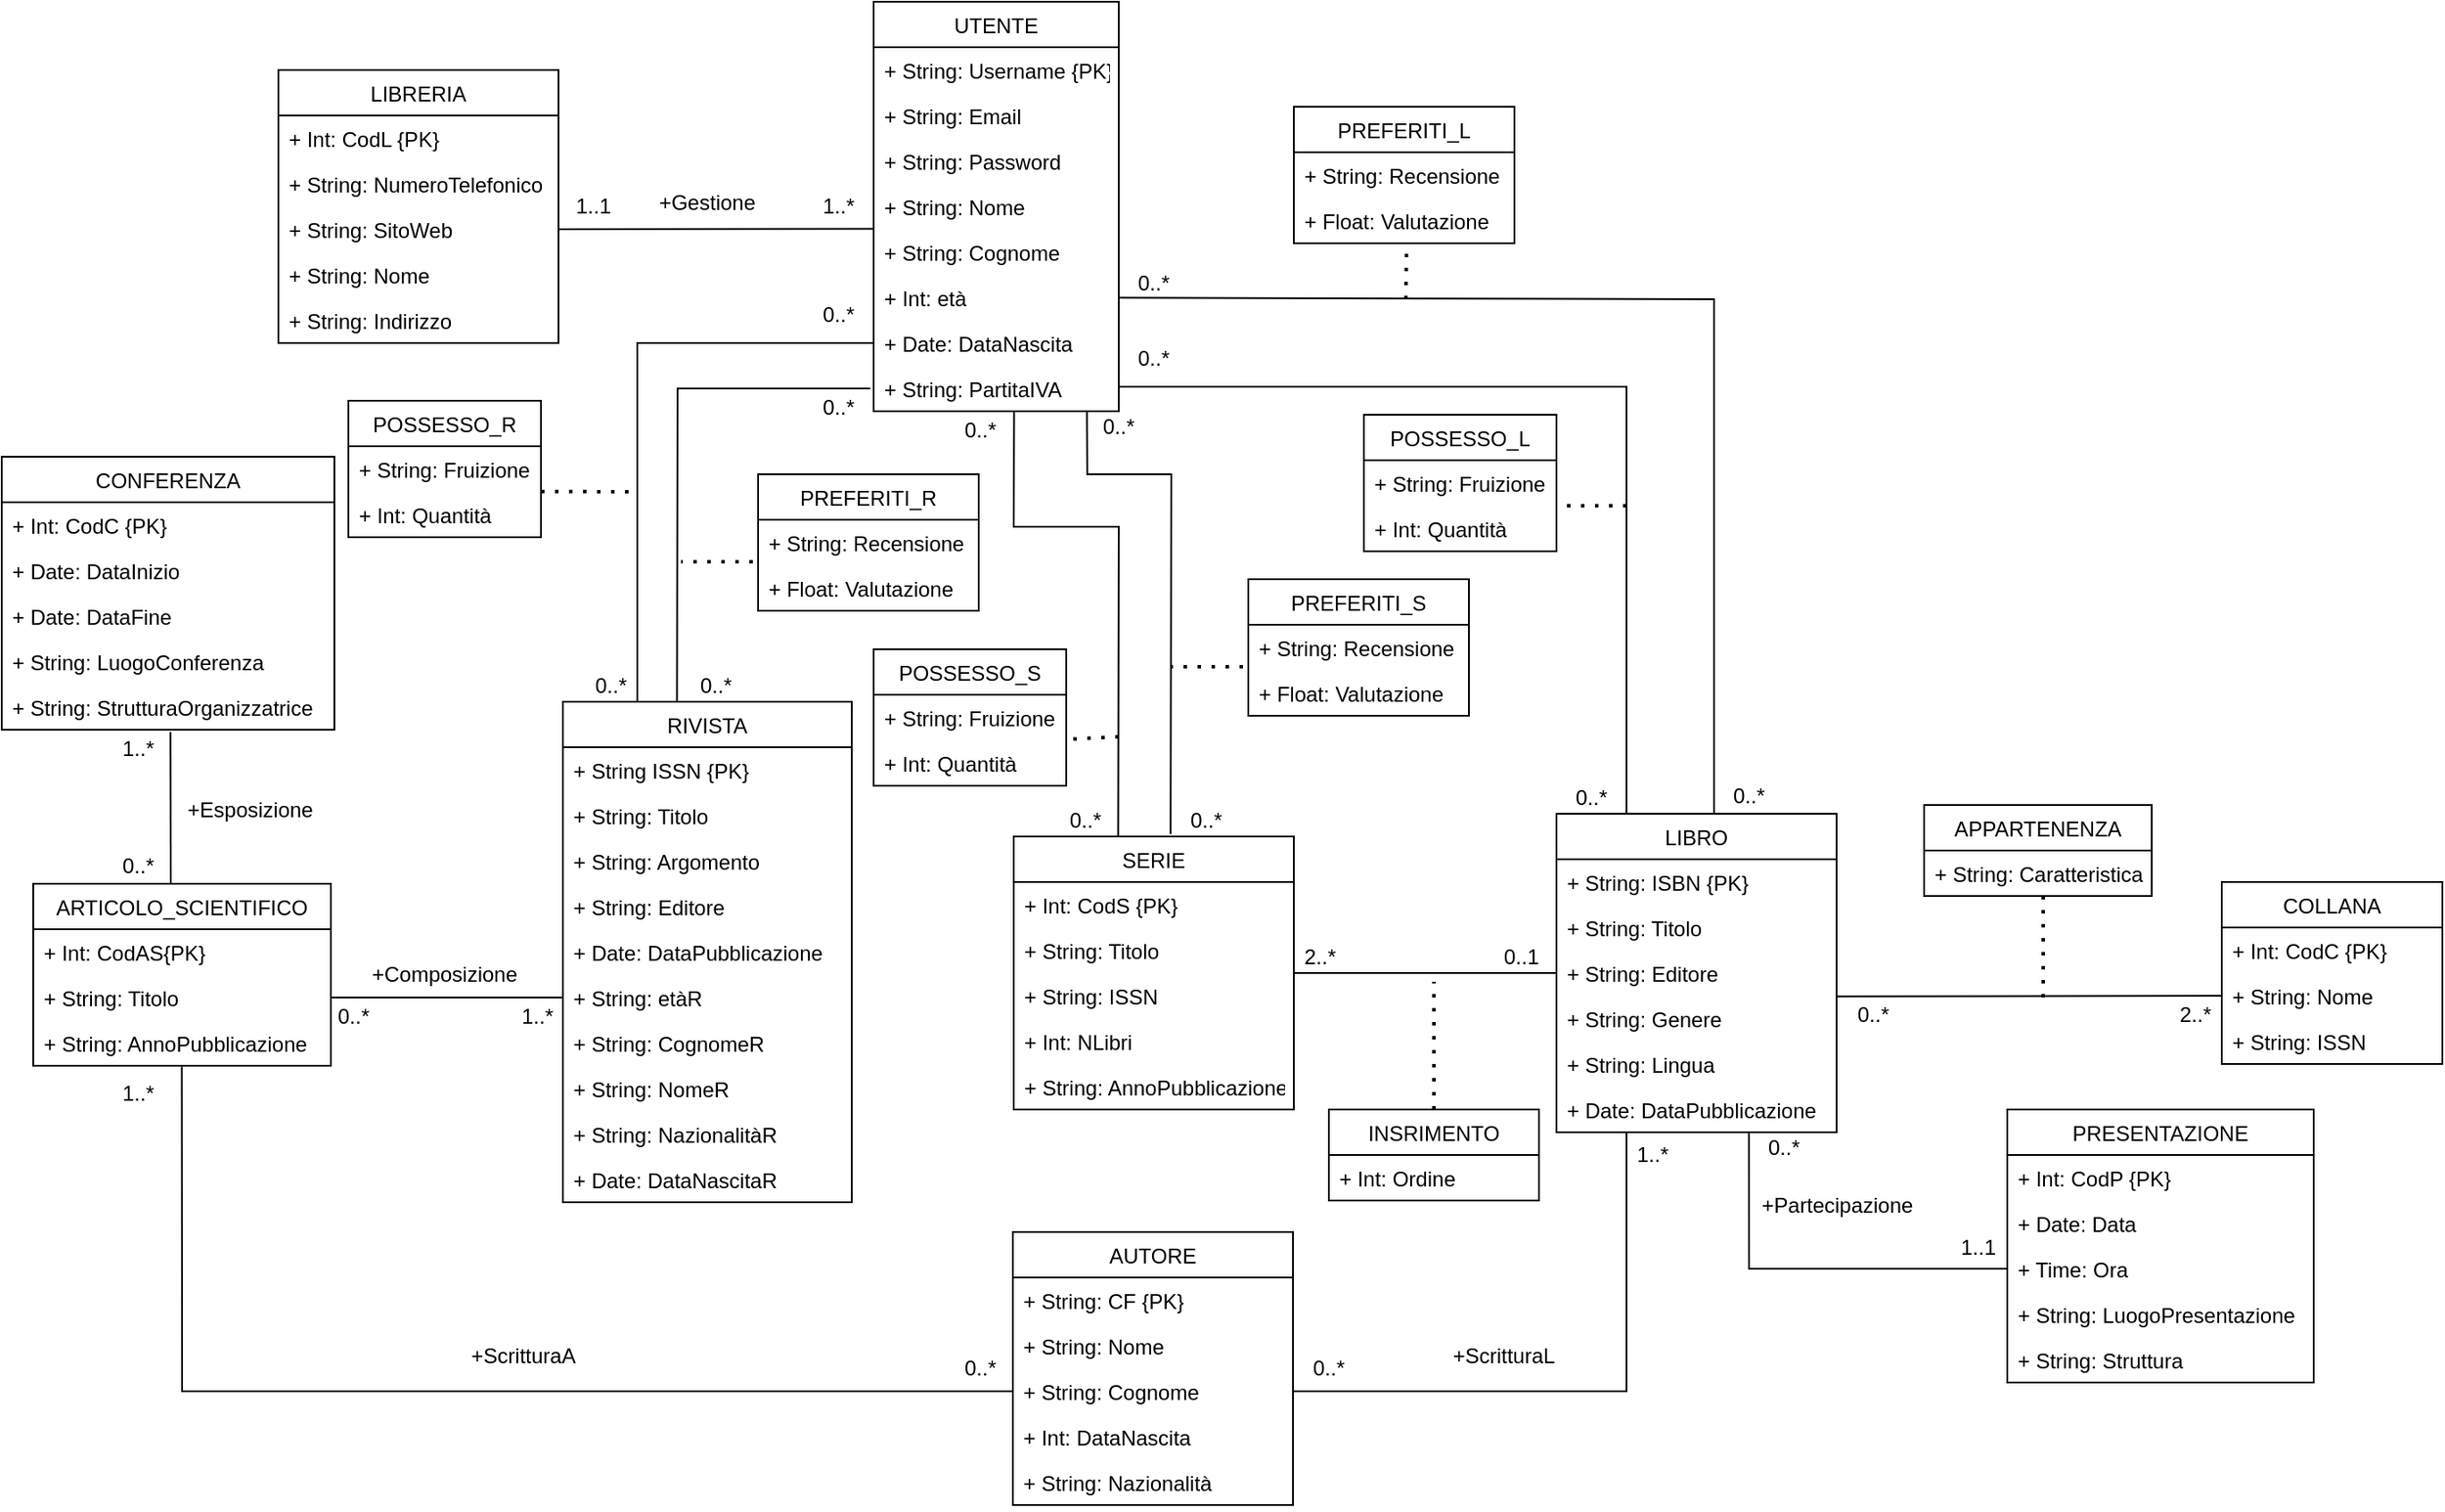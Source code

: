 <mxfile version="20.6.2" type="github">
  <diagram id="y6tZ4eNUXcTJTNe3AbjO" name="Pagina-1">
    <mxGraphModel dx="1935" dy="450" grid="1" gridSize="10" guides="1" tooltips="1" connect="1" arrows="1" fold="1" page="1" pageScale="1" pageWidth="827" pageHeight="1169" math="0" shadow="0">
      <root>
        <mxCell id="0" />
        <mxCell id="1" parent="0" />
        <mxCell id="ycXaBQS78hZ4bPolVsjQ-1" value="UTENTE" style="swimlane;fontStyle=0;childLayout=stackLayout;horizontal=1;startSize=26;fillColor=none;horizontalStack=0;resizeParent=1;resizeParentMax=0;resizeLast=0;collapsible=1;marginBottom=0;" parent="1" vertex="1">
          <mxGeometry x="370" y="30" width="140" height="234" as="geometry" />
        </mxCell>
        <mxCell id="ycXaBQS78hZ4bPolVsjQ-2" value="+ String: Username {PK}" style="text;strokeColor=none;fillColor=none;align=left;verticalAlign=top;spacingLeft=4;spacingRight=4;overflow=hidden;rotatable=0;points=[[0,0.5],[1,0.5]];portConstraint=eastwest;" parent="ycXaBQS78hZ4bPolVsjQ-1" vertex="1">
          <mxGeometry y="26" width="140" height="26" as="geometry" />
        </mxCell>
        <mxCell id="ycXaBQS78hZ4bPolVsjQ-3" value="+ String: Email" style="text;strokeColor=none;fillColor=none;align=left;verticalAlign=top;spacingLeft=4;spacingRight=4;overflow=hidden;rotatable=0;points=[[0,0.5],[1,0.5]];portConstraint=eastwest;" parent="ycXaBQS78hZ4bPolVsjQ-1" vertex="1">
          <mxGeometry y="52" width="140" height="26" as="geometry" />
        </mxCell>
        <mxCell id="ycXaBQS78hZ4bPolVsjQ-4" value="+ String: Password" style="text;strokeColor=none;fillColor=none;align=left;verticalAlign=top;spacingLeft=4;spacingRight=4;overflow=hidden;rotatable=0;points=[[0,0.5],[1,0.5]];portConstraint=eastwest;" parent="ycXaBQS78hZ4bPolVsjQ-1" vertex="1">
          <mxGeometry y="78" width="140" height="26" as="geometry" />
        </mxCell>
        <mxCell id="ycXaBQS78hZ4bPolVsjQ-5" value="+ String: Nome" style="text;strokeColor=none;fillColor=none;align=left;verticalAlign=top;spacingLeft=4;spacingRight=4;overflow=hidden;rotatable=0;points=[[0,0.5],[1,0.5]];portConstraint=eastwest;" parent="ycXaBQS78hZ4bPolVsjQ-1" vertex="1">
          <mxGeometry y="104" width="140" height="26" as="geometry" />
        </mxCell>
        <mxCell id="ycXaBQS78hZ4bPolVsjQ-7" value="+ String: Cognome" style="text;strokeColor=none;fillColor=none;align=left;verticalAlign=top;spacingLeft=4;spacingRight=4;overflow=hidden;rotatable=0;points=[[0,0.5],[1,0.5]];portConstraint=eastwest;" parent="ycXaBQS78hZ4bPolVsjQ-1" vertex="1">
          <mxGeometry y="130" width="140" height="26" as="geometry" />
        </mxCell>
        <mxCell id="ycXaBQS78hZ4bPolVsjQ-6" value="+ Int: età" style="text;strokeColor=none;fillColor=none;align=left;verticalAlign=top;spacingLeft=4;spacingRight=4;overflow=hidden;rotatable=0;points=[[0,0.5],[1,0.5]];portConstraint=eastwest;" parent="ycXaBQS78hZ4bPolVsjQ-1" vertex="1">
          <mxGeometry y="156" width="140" height="26" as="geometry" />
        </mxCell>
        <mxCell id="ycXaBQS78hZ4bPolVsjQ-8" value="+ Date: DataNascita" style="text;strokeColor=none;fillColor=none;align=left;verticalAlign=top;spacingLeft=4;spacingRight=4;overflow=hidden;rotatable=0;points=[[0,0.5],[1,0.5]];portConstraint=eastwest;" parent="ycXaBQS78hZ4bPolVsjQ-1" vertex="1">
          <mxGeometry y="182" width="140" height="26" as="geometry" />
        </mxCell>
        <mxCell id="ycXaBQS78hZ4bPolVsjQ-9" value="+ String: PartitaIVA" style="text;strokeColor=none;fillColor=none;align=left;verticalAlign=top;spacingLeft=4;spacingRight=4;overflow=hidden;rotatable=0;points=[[0,0.5],[1,0.5]];portConstraint=eastwest;" parent="ycXaBQS78hZ4bPolVsjQ-1" vertex="1">
          <mxGeometry y="208" width="140" height="26" as="geometry" />
        </mxCell>
        <mxCell id="ycXaBQS78hZ4bPolVsjQ-10" value="LIBRERIA" style="swimlane;fontStyle=0;childLayout=stackLayout;horizontal=1;startSize=26;fillColor=none;horizontalStack=0;resizeParent=1;resizeParentMax=0;resizeLast=0;collapsible=1;marginBottom=0;" parent="1" vertex="1">
          <mxGeometry x="30" y="69" width="160" height="156" as="geometry" />
        </mxCell>
        <mxCell id="ycXaBQS78hZ4bPolVsjQ-11" value="+ Int: CodL {PK}" style="text;strokeColor=none;fillColor=none;align=left;verticalAlign=top;spacingLeft=4;spacingRight=4;overflow=hidden;rotatable=0;points=[[0,0.5],[1,0.5]];portConstraint=eastwest;" parent="ycXaBQS78hZ4bPolVsjQ-10" vertex="1">
          <mxGeometry y="26" width="160" height="26" as="geometry" />
        </mxCell>
        <mxCell id="ycXaBQS78hZ4bPolVsjQ-12" value="+ String: NumeroTelefonico" style="text;strokeColor=none;fillColor=none;align=left;verticalAlign=top;spacingLeft=4;spacingRight=4;overflow=hidden;rotatable=0;points=[[0,0.5],[1,0.5]];portConstraint=eastwest;" parent="ycXaBQS78hZ4bPolVsjQ-10" vertex="1">
          <mxGeometry y="52" width="160" height="26" as="geometry" />
        </mxCell>
        <mxCell id="ycXaBQS78hZ4bPolVsjQ-13" value="+ String: SitoWeb" style="text;strokeColor=none;fillColor=none;align=left;verticalAlign=top;spacingLeft=4;spacingRight=4;overflow=hidden;rotatable=0;points=[[0,0.5],[1,0.5]];portConstraint=eastwest;" parent="ycXaBQS78hZ4bPolVsjQ-10" vertex="1">
          <mxGeometry y="78" width="160" height="26" as="geometry" />
        </mxCell>
        <mxCell id="ycXaBQS78hZ4bPolVsjQ-14" value="+ String: Nome" style="text;strokeColor=none;fillColor=none;align=left;verticalAlign=top;spacingLeft=4;spacingRight=4;overflow=hidden;rotatable=0;points=[[0,0.5],[1,0.5]];portConstraint=eastwest;" parent="ycXaBQS78hZ4bPolVsjQ-10" vertex="1">
          <mxGeometry y="104" width="160" height="26" as="geometry" />
        </mxCell>
        <mxCell id="ycXaBQS78hZ4bPolVsjQ-15" value="+ String: Indirizzo" style="text;strokeColor=none;fillColor=none;align=left;verticalAlign=top;spacingLeft=4;spacingRight=4;overflow=hidden;rotatable=0;points=[[0,0.5],[1,0.5]];portConstraint=eastwest;" parent="ycXaBQS78hZ4bPolVsjQ-10" vertex="1">
          <mxGeometry y="130" width="160" height="26" as="geometry" />
        </mxCell>
        <mxCell id="ycXaBQS78hZ4bPolVsjQ-17" value="" style="endArrow=none;html=1;rounded=0;exitX=1;exitY=0.5;exitDx=0;exitDy=0;entryX=0;entryY=-0.009;entryDx=0;entryDy=0;entryPerimeter=0;" parent="1" source="ycXaBQS78hZ4bPolVsjQ-13" target="ycXaBQS78hZ4bPolVsjQ-7" edge="1">
          <mxGeometry width="50" height="50" relative="1" as="geometry">
            <mxPoint x="420" y="140" as="sourcePoint" />
            <mxPoint x="470" y="90" as="targetPoint" />
          </mxGeometry>
        </mxCell>
        <mxCell id="ycXaBQS78hZ4bPolVsjQ-18" value="+Gestione" style="text;html=1;strokeColor=none;fillColor=none;align=center;verticalAlign=middle;whiteSpace=wrap;rounded=0;" parent="1" vertex="1">
          <mxGeometry x="245" y="130" width="60" height="30" as="geometry" />
        </mxCell>
        <mxCell id="ycXaBQS78hZ4bPolVsjQ-19" value="1..*" style="text;html=1;strokeColor=none;fillColor=none;align=center;verticalAlign=middle;whiteSpace=wrap;rounded=0;" parent="1" vertex="1">
          <mxGeometry x="320" y="138" width="60" height="18" as="geometry" />
        </mxCell>
        <mxCell id="ycXaBQS78hZ4bPolVsjQ-20" value="1..1" style="text;html=1;strokeColor=none;fillColor=none;align=center;verticalAlign=middle;whiteSpace=wrap;rounded=0;" parent="1" vertex="1">
          <mxGeometry x="180" y="138" width="60" height="18" as="geometry" />
        </mxCell>
        <mxCell id="ycXaBQS78hZ4bPolVsjQ-23" value="RIVISTA" style="swimlane;fontStyle=0;childLayout=stackLayout;horizontal=1;startSize=26;fillColor=none;horizontalStack=0;resizeParent=1;resizeParentMax=0;resizeLast=0;collapsible=1;marginBottom=0;" parent="1" vertex="1">
          <mxGeometry x="192.5" y="430" width="165" height="286" as="geometry" />
        </mxCell>
        <mxCell id="ycXaBQS78hZ4bPolVsjQ-24" value="+ String ISSN {PK}" style="text;strokeColor=none;fillColor=none;align=left;verticalAlign=top;spacingLeft=4;spacingRight=4;overflow=hidden;rotatable=0;points=[[0,0.5],[1,0.5]];portConstraint=eastwest;" parent="ycXaBQS78hZ4bPolVsjQ-23" vertex="1">
          <mxGeometry y="26" width="165" height="26" as="geometry" />
        </mxCell>
        <mxCell id="ycXaBQS78hZ4bPolVsjQ-25" value="+ String: Titolo" style="text;strokeColor=none;fillColor=none;align=left;verticalAlign=top;spacingLeft=4;spacingRight=4;overflow=hidden;rotatable=0;points=[[0,0.5],[1,0.5]];portConstraint=eastwest;" parent="ycXaBQS78hZ4bPolVsjQ-23" vertex="1">
          <mxGeometry y="52" width="165" height="26" as="geometry" />
        </mxCell>
        <mxCell id="ycXaBQS78hZ4bPolVsjQ-26" value="+ String: Argomento" style="text;strokeColor=none;fillColor=none;align=left;verticalAlign=top;spacingLeft=4;spacingRight=4;overflow=hidden;rotatable=0;points=[[0,0.5],[1,0.5]];portConstraint=eastwest;" parent="ycXaBQS78hZ4bPolVsjQ-23" vertex="1">
          <mxGeometry y="78" width="165" height="26" as="geometry" />
        </mxCell>
        <mxCell id="ycXaBQS78hZ4bPolVsjQ-27" value="+ String: Editore" style="text;strokeColor=none;fillColor=none;align=left;verticalAlign=top;spacingLeft=4;spacingRight=4;overflow=hidden;rotatable=0;points=[[0,0.5],[1,0.5]];portConstraint=eastwest;" parent="ycXaBQS78hZ4bPolVsjQ-23" vertex="1">
          <mxGeometry y="104" width="165" height="26" as="geometry" />
        </mxCell>
        <mxCell id="ycXaBQS78hZ4bPolVsjQ-28" value="+ Date: DataPubblicazione" style="text;strokeColor=none;fillColor=none;align=left;verticalAlign=top;spacingLeft=4;spacingRight=4;overflow=hidden;rotatable=0;points=[[0,0.5],[1,0.5]];portConstraint=eastwest;" parent="ycXaBQS78hZ4bPolVsjQ-23" vertex="1">
          <mxGeometry y="130" width="165" height="26" as="geometry" />
        </mxCell>
        <mxCell id="ycXaBQS78hZ4bPolVsjQ-29" value="+ String: etàR" style="text;strokeColor=none;fillColor=none;align=left;verticalAlign=top;spacingLeft=4;spacingRight=4;overflow=hidden;rotatable=0;points=[[0,0.5],[1,0.5]];portConstraint=eastwest;" parent="ycXaBQS78hZ4bPolVsjQ-23" vertex="1">
          <mxGeometry y="156" width="165" height="26" as="geometry" />
        </mxCell>
        <mxCell id="ycXaBQS78hZ4bPolVsjQ-30" value="+ String: CognomeR" style="text;strokeColor=none;fillColor=none;align=left;verticalAlign=top;spacingLeft=4;spacingRight=4;overflow=hidden;rotatable=0;points=[[0,0.5],[1,0.5]];portConstraint=eastwest;" parent="ycXaBQS78hZ4bPolVsjQ-23" vertex="1">
          <mxGeometry y="182" width="165" height="26" as="geometry" />
        </mxCell>
        <mxCell id="ycXaBQS78hZ4bPolVsjQ-31" value="+ String: NomeR" style="text;strokeColor=none;fillColor=none;align=left;verticalAlign=top;spacingLeft=4;spacingRight=4;overflow=hidden;rotatable=0;points=[[0,0.5],[1,0.5]];portConstraint=eastwest;" parent="ycXaBQS78hZ4bPolVsjQ-23" vertex="1">
          <mxGeometry y="208" width="165" height="26" as="geometry" />
        </mxCell>
        <mxCell id="ycXaBQS78hZ4bPolVsjQ-32" value="+ String: NazionalitàR" style="text;strokeColor=none;fillColor=none;align=left;verticalAlign=top;spacingLeft=4;spacingRight=4;overflow=hidden;rotatable=0;points=[[0,0.5],[1,0.5]];portConstraint=eastwest;" parent="ycXaBQS78hZ4bPolVsjQ-23" vertex="1">
          <mxGeometry y="234" width="165" height="26" as="geometry" />
        </mxCell>
        <mxCell id="ycXaBQS78hZ4bPolVsjQ-33" value="+ Date: DataNascitaR" style="text;strokeColor=none;fillColor=none;align=left;verticalAlign=top;spacingLeft=4;spacingRight=4;overflow=hidden;rotatable=0;points=[[0,0.5],[1,0.5]];portConstraint=eastwest;" parent="ycXaBQS78hZ4bPolVsjQ-23" vertex="1">
          <mxGeometry y="260" width="165" height="26" as="geometry" />
        </mxCell>
        <mxCell id="ycXaBQS78hZ4bPolVsjQ-37" value="POSSESSO_R" style="swimlane;fontStyle=0;childLayout=stackLayout;horizontal=1;startSize=26;fillColor=none;horizontalStack=0;resizeParent=1;resizeParentMax=0;resizeLast=0;collapsible=1;marginBottom=0;" parent="1" vertex="1">
          <mxGeometry x="70" y="258" width="110" height="78" as="geometry" />
        </mxCell>
        <mxCell id="ycXaBQS78hZ4bPolVsjQ-38" value="+ String: Fruizione" style="text;strokeColor=none;fillColor=none;align=left;verticalAlign=top;spacingLeft=4;spacingRight=4;overflow=hidden;rotatable=0;points=[[0,0.5],[1,0.5]];portConstraint=eastwest;" parent="ycXaBQS78hZ4bPolVsjQ-37" vertex="1">
          <mxGeometry y="26" width="110" height="26" as="geometry" />
        </mxCell>
        <mxCell id="ycXaBQS78hZ4bPolVsjQ-39" value="+ Int: Quantità" style="text;strokeColor=none;fillColor=none;align=left;verticalAlign=top;spacingLeft=4;spacingRight=4;overflow=hidden;rotatable=0;points=[[0,0.5],[1,0.5]];portConstraint=eastwest;" parent="ycXaBQS78hZ4bPolVsjQ-37" vertex="1">
          <mxGeometry y="52" width="110" height="26" as="geometry" />
        </mxCell>
        <mxCell id="ycXaBQS78hZ4bPolVsjQ-43" value="0..*" style="text;html=1;strokeColor=none;fillColor=none;align=center;verticalAlign=middle;whiteSpace=wrap;rounded=0;" parent="1" vertex="1">
          <mxGeometry x="320" y="200" width="60" height="18" as="geometry" />
        </mxCell>
        <mxCell id="ycXaBQS78hZ4bPolVsjQ-44" value="0..*" style="text;html=1;strokeColor=none;fillColor=none;align=center;verticalAlign=middle;whiteSpace=wrap;rounded=0;" parent="1" vertex="1">
          <mxGeometry x="190" y="412" width="60" height="18" as="geometry" />
        </mxCell>
        <mxCell id="ycXaBQS78hZ4bPolVsjQ-45" value="" style="endArrow=none;html=1;rounded=0;entryX=0;entryY=0.5;entryDx=0;entryDy=0;exitX=0.75;exitY=1;exitDx=0;exitDy=0;" parent="1" source="ycXaBQS78hZ4bPolVsjQ-44" target="ycXaBQS78hZ4bPolVsjQ-8" edge="1">
          <mxGeometry width="50" height="50" relative="1" as="geometry">
            <mxPoint x="490" y="380" as="sourcePoint" />
            <mxPoint x="540" y="330" as="targetPoint" />
            <Array as="points">
              <mxPoint x="235" y="225" />
            </Array>
          </mxGeometry>
        </mxCell>
        <mxCell id="ycXaBQS78hZ4bPolVsjQ-46" value="" style="endArrow=none;dashed=1;html=1;dashPattern=1 3;strokeWidth=2;rounded=0;entryX=0.995;entryY=-0.006;entryDx=0;entryDy=0;entryPerimeter=0;" parent="1" target="ycXaBQS78hZ4bPolVsjQ-39" edge="1">
          <mxGeometry width="50" height="50" relative="1" as="geometry">
            <mxPoint x="230" y="310" as="sourcePoint" />
            <mxPoint x="450" y="330" as="targetPoint" />
          </mxGeometry>
        </mxCell>
        <mxCell id="ycXaBQS78hZ4bPolVsjQ-47" value="" style="endArrow=none;html=1;rounded=0;entryX=0;entryY=0.5;entryDx=0;entryDy=0;exitX=0.395;exitY=-0.001;exitDx=0;exitDy=0;exitPerimeter=0;" parent="1" source="ycXaBQS78hZ4bPolVsjQ-23" edge="1">
          <mxGeometry width="50" height="50" relative="1" as="geometry">
            <mxPoint x="258" y="430" as="sourcePoint" />
            <mxPoint x="368" y="251" as="targetPoint" />
            <Array as="points">
              <mxPoint x="258" y="251" />
            </Array>
          </mxGeometry>
        </mxCell>
        <mxCell id="ycXaBQS78hZ4bPolVsjQ-48" value="0..*" style="text;html=1;strokeColor=none;fillColor=none;align=center;verticalAlign=middle;whiteSpace=wrap;rounded=0;" parent="1" vertex="1">
          <mxGeometry x="320" y="253" width="60" height="18" as="geometry" />
        </mxCell>
        <mxCell id="ycXaBQS78hZ4bPolVsjQ-49" value="0..*" style="text;html=1;strokeColor=none;fillColor=none;align=center;verticalAlign=middle;whiteSpace=wrap;rounded=0;" parent="1" vertex="1">
          <mxGeometry x="250" y="412" width="60" height="18" as="geometry" />
        </mxCell>
        <mxCell id="ycXaBQS78hZ4bPolVsjQ-50" value="PREFERITI_R" style="swimlane;fontStyle=0;childLayout=stackLayout;horizontal=1;startSize=26;fillColor=none;horizontalStack=0;resizeParent=1;resizeParentMax=0;resizeLast=0;collapsible=1;marginBottom=0;" parent="1" vertex="1">
          <mxGeometry x="304" y="300" width="126" height="78" as="geometry" />
        </mxCell>
        <mxCell id="ycXaBQS78hZ4bPolVsjQ-51" value="+ String: Recensione" style="text;strokeColor=none;fillColor=none;align=left;verticalAlign=top;spacingLeft=4;spacingRight=4;overflow=hidden;rotatable=0;points=[[0,0.5],[1,0.5]];portConstraint=eastwest;" parent="ycXaBQS78hZ4bPolVsjQ-50" vertex="1">
          <mxGeometry y="26" width="126" height="26" as="geometry" />
        </mxCell>
        <mxCell id="ycXaBQS78hZ4bPolVsjQ-52" value="+ Float: Valutazione" style="text;strokeColor=none;fillColor=none;align=left;verticalAlign=top;spacingLeft=4;spacingRight=4;overflow=hidden;rotatable=0;points=[[0,0.5],[1,0.5]];portConstraint=eastwest;" parent="ycXaBQS78hZ4bPolVsjQ-50" vertex="1">
          <mxGeometry y="52" width="126" height="26" as="geometry" />
        </mxCell>
        <mxCell id="ycXaBQS78hZ4bPolVsjQ-53" value="" style="endArrow=none;dashed=1;html=1;dashPattern=1 3;strokeWidth=2;rounded=0;exitX=-0.024;exitY=-0.077;exitDx=0;exitDy=0;exitPerimeter=0;" parent="1" source="ycXaBQS78hZ4bPolVsjQ-52" edge="1">
          <mxGeometry width="50" height="50" relative="1" as="geometry">
            <mxPoint x="240" y="320" as="sourcePoint" />
            <mxPoint x="260" y="350" as="targetPoint" />
          </mxGeometry>
        </mxCell>
        <mxCell id="ycXaBQS78hZ4bPolVsjQ-58" value="SERIE" style="swimlane;fontStyle=0;childLayout=stackLayout;horizontal=1;startSize=26;fillColor=none;horizontalStack=0;resizeParent=1;resizeParentMax=0;resizeLast=0;collapsible=1;marginBottom=0;" parent="1" vertex="1">
          <mxGeometry x="450" y="507" width="160" height="156" as="geometry" />
        </mxCell>
        <mxCell id="ycXaBQS78hZ4bPolVsjQ-59" value="+ Int: CodS {PK}" style="text;strokeColor=none;fillColor=none;align=left;verticalAlign=top;spacingLeft=4;spacingRight=4;overflow=hidden;rotatable=0;points=[[0,0.5],[1,0.5]];portConstraint=eastwest;" parent="ycXaBQS78hZ4bPolVsjQ-58" vertex="1">
          <mxGeometry y="26" width="160" height="26" as="geometry" />
        </mxCell>
        <mxCell id="ycXaBQS78hZ4bPolVsjQ-61" value="+ String: Titolo" style="text;strokeColor=none;fillColor=none;align=left;verticalAlign=top;spacingLeft=4;spacingRight=4;overflow=hidden;rotatable=0;points=[[0,0.5],[1,0.5]];portConstraint=eastwest;" parent="ycXaBQS78hZ4bPolVsjQ-58" vertex="1">
          <mxGeometry y="52" width="160" height="26" as="geometry" />
        </mxCell>
        <mxCell id="ycXaBQS78hZ4bPolVsjQ-60" value="+ String: ISSN" style="text;strokeColor=none;fillColor=none;align=left;verticalAlign=top;spacingLeft=4;spacingRight=4;overflow=hidden;rotatable=0;points=[[0,0.5],[1,0.5]];portConstraint=eastwest;" parent="ycXaBQS78hZ4bPolVsjQ-58" vertex="1">
          <mxGeometry y="78" width="160" height="26" as="geometry" />
        </mxCell>
        <mxCell id="ycXaBQS78hZ4bPolVsjQ-62" value="+ Int: NLibri" style="text;strokeColor=none;fillColor=none;align=left;verticalAlign=top;spacingLeft=4;spacingRight=4;overflow=hidden;rotatable=0;points=[[0,0.5],[1,0.5]];portConstraint=eastwest;" parent="ycXaBQS78hZ4bPolVsjQ-58" vertex="1">
          <mxGeometry y="104" width="160" height="26" as="geometry" />
        </mxCell>
        <mxCell id="ycXaBQS78hZ4bPolVsjQ-63" value="+ String: AnnoPubblicazione" style="text;strokeColor=none;fillColor=none;align=left;verticalAlign=top;spacingLeft=4;spacingRight=4;overflow=hidden;rotatable=0;points=[[0,0.5],[1,0.5]];portConstraint=eastwest;" parent="ycXaBQS78hZ4bPolVsjQ-58" vertex="1">
          <mxGeometry y="130" width="160" height="26" as="geometry" />
        </mxCell>
        <mxCell id="ycXaBQS78hZ4bPolVsjQ-64" value="POSSESSO_S" style="swimlane;fontStyle=0;childLayout=stackLayout;horizontal=1;startSize=26;fillColor=none;horizontalStack=0;resizeParent=1;resizeParentMax=0;resizeLast=0;collapsible=1;marginBottom=0;" parent="1" vertex="1">
          <mxGeometry x="370" y="400" width="110" height="78" as="geometry" />
        </mxCell>
        <mxCell id="ycXaBQS78hZ4bPolVsjQ-65" value="+ String: Fruizione" style="text;strokeColor=none;fillColor=none;align=left;verticalAlign=top;spacingLeft=4;spacingRight=4;overflow=hidden;rotatable=0;points=[[0,0.5],[1,0.5]];portConstraint=eastwest;" parent="ycXaBQS78hZ4bPolVsjQ-64" vertex="1">
          <mxGeometry y="26" width="110" height="26" as="geometry" />
        </mxCell>
        <mxCell id="ycXaBQS78hZ4bPolVsjQ-66" value="+ Int: Quantità" style="text;strokeColor=none;fillColor=none;align=left;verticalAlign=top;spacingLeft=4;spacingRight=4;overflow=hidden;rotatable=0;points=[[0,0.5],[1,0.5]];portConstraint=eastwest;" parent="ycXaBQS78hZ4bPolVsjQ-64" vertex="1">
          <mxGeometry y="52" width="110" height="26" as="geometry" />
        </mxCell>
        <mxCell id="ycXaBQS78hZ4bPolVsjQ-67" value="" style="endArrow=none;html=1;rounded=0;exitX=0.373;exitY=-0.002;exitDx=0;exitDy=0;exitPerimeter=0;entryX=0.573;entryY=1.009;entryDx=0;entryDy=0;entryPerimeter=0;" parent="1" source="ycXaBQS78hZ4bPolVsjQ-58" target="ycXaBQS78hZ4bPolVsjQ-9" edge="1">
          <mxGeometry width="50" height="50" relative="1" as="geometry">
            <mxPoint x="510" y="500" as="sourcePoint" />
            <mxPoint x="450" y="270" as="targetPoint" />
            <Array as="points">
              <mxPoint x="510" y="330" />
              <mxPoint x="450" y="330" />
            </Array>
          </mxGeometry>
        </mxCell>
        <mxCell id="ycXaBQS78hZ4bPolVsjQ-69" value="" style="endArrow=none;dashed=1;html=1;dashPattern=1 3;strokeWidth=2;rounded=0;entryX=0.986;entryY=0.984;entryDx=0;entryDy=0;entryPerimeter=0;" parent="1" target="ycXaBQS78hZ4bPolVsjQ-65" edge="1">
          <mxGeometry width="50" height="50" relative="1" as="geometry">
            <mxPoint x="510" y="450" as="sourcePoint" />
            <mxPoint x="550" y="438.72" as="targetPoint" />
          </mxGeometry>
        </mxCell>
        <mxCell id="ycXaBQS78hZ4bPolVsjQ-70" value="0..*" style="text;html=1;strokeColor=none;fillColor=none;align=center;verticalAlign=middle;whiteSpace=wrap;rounded=0;" parent="1" vertex="1">
          <mxGeometry x="401" y="266" width="60" height="18" as="geometry" />
        </mxCell>
        <mxCell id="ycXaBQS78hZ4bPolVsjQ-71" value="" style="endArrow=none;html=1;rounded=0;exitX=0.56;exitY=-0.009;exitDx=0;exitDy=0;exitPerimeter=0;entryX=0.87;entryY=1.019;entryDx=0;entryDy=0;entryPerimeter=0;" parent="1" source="ycXaBQS78hZ4bPolVsjQ-58" target="ycXaBQS78hZ4bPolVsjQ-9" edge="1">
          <mxGeometry width="50" height="50" relative="1" as="geometry">
            <mxPoint x="519.68" y="516.688" as="sourcePoint" />
            <mxPoint x="460.22" y="274.234" as="targetPoint" />
            <Array as="points">
              <mxPoint x="540" y="300" />
              <mxPoint x="492" y="300" />
            </Array>
          </mxGeometry>
        </mxCell>
        <mxCell id="ycXaBQS78hZ4bPolVsjQ-72" value="0..*" style="text;html=1;strokeColor=none;fillColor=none;align=center;verticalAlign=middle;whiteSpace=wrap;rounded=0;" parent="1" vertex="1">
          <mxGeometry x="480" y="264" width="60" height="18" as="geometry" />
        </mxCell>
        <mxCell id="ycXaBQS78hZ4bPolVsjQ-73" value="PREFERITI_S" style="swimlane;fontStyle=0;childLayout=stackLayout;horizontal=1;startSize=26;fillColor=none;horizontalStack=0;resizeParent=1;resizeParentMax=0;resizeLast=0;collapsible=1;marginBottom=0;" parent="1" vertex="1">
          <mxGeometry x="584" y="360" width="126" height="78" as="geometry" />
        </mxCell>
        <mxCell id="ycXaBQS78hZ4bPolVsjQ-74" value="+ String: Recensione" style="text;strokeColor=none;fillColor=none;align=left;verticalAlign=top;spacingLeft=4;spacingRight=4;overflow=hidden;rotatable=0;points=[[0,0.5],[1,0.5]];portConstraint=eastwest;" parent="ycXaBQS78hZ4bPolVsjQ-73" vertex="1">
          <mxGeometry y="26" width="126" height="26" as="geometry" />
        </mxCell>
        <mxCell id="ycXaBQS78hZ4bPolVsjQ-75" value="+ Float: Valutazione" style="text;strokeColor=none;fillColor=none;align=left;verticalAlign=top;spacingLeft=4;spacingRight=4;overflow=hidden;rotatable=0;points=[[0,0.5],[1,0.5]];portConstraint=eastwest;" parent="ycXaBQS78hZ4bPolVsjQ-73" vertex="1">
          <mxGeometry y="52" width="126" height="26" as="geometry" />
        </mxCell>
        <mxCell id="ycXaBQS78hZ4bPolVsjQ-76" value="" style="endArrow=none;dashed=1;html=1;dashPattern=1 3;strokeWidth=2;rounded=0;exitX=-0.024;exitY=-0.077;exitDx=0;exitDy=0;exitPerimeter=0;" parent="1" source="ycXaBQS78hZ4bPolVsjQ-75" edge="1">
          <mxGeometry width="50" height="50" relative="1" as="geometry">
            <mxPoint x="520" y="380" as="sourcePoint" />
            <mxPoint x="540" y="410" as="targetPoint" />
          </mxGeometry>
        </mxCell>
        <mxCell id="ycXaBQS78hZ4bPolVsjQ-77" value="0..*" style="text;html=1;strokeColor=none;fillColor=none;align=center;verticalAlign=middle;whiteSpace=wrap;rounded=0;" parent="1" vertex="1">
          <mxGeometry x="461" y="489" width="60" height="18" as="geometry" />
        </mxCell>
        <mxCell id="ycXaBQS78hZ4bPolVsjQ-78" value="0..*" style="text;html=1;strokeColor=none;fillColor=none;align=center;verticalAlign=middle;whiteSpace=wrap;rounded=0;" parent="1" vertex="1">
          <mxGeometry x="530" y="489" width="60" height="18" as="geometry" />
        </mxCell>
        <mxCell id="ycXaBQS78hZ4bPolVsjQ-79" value="LIBRO" style="swimlane;fontStyle=0;childLayout=stackLayout;horizontal=1;startSize=26;fillColor=none;horizontalStack=0;resizeParent=1;resizeParentMax=0;resizeLast=0;collapsible=1;marginBottom=0;" parent="1" vertex="1">
          <mxGeometry x="760" y="494" width="160" height="182" as="geometry" />
        </mxCell>
        <mxCell id="ycXaBQS78hZ4bPolVsjQ-80" value="+ String: ISBN {PK}" style="text;strokeColor=none;fillColor=none;align=left;verticalAlign=top;spacingLeft=4;spacingRight=4;overflow=hidden;rotatable=0;points=[[0,0.5],[1,0.5]];portConstraint=eastwest;" parent="ycXaBQS78hZ4bPolVsjQ-79" vertex="1">
          <mxGeometry y="26" width="160" height="26" as="geometry" />
        </mxCell>
        <mxCell id="ycXaBQS78hZ4bPolVsjQ-81" value="+ String: Titolo" style="text;strokeColor=none;fillColor=none;align=left;verticalAlign=top;spacingLeft=4;spacingRight=4;overflow=hidden;rotatable=0;points=[[0,0.5],[1,0.5]];portConstraint=eastwest;" parent="ycXaBQS78hZ4bPolVsjQ-79" vertex="1">
          <mxGeometry y="52" width="160" height="26" as="geometry" />
        </mxCell>
        <mxCell id="ycXaBQS78hZ4bPolVsjQ-82" value="+ String: Editore" style="text;strokeColor=none;fillColor=none;align=left;verticalAlign=top;spacingLeft=4;spacingRight=4;overflow=hidden;rotatable=0;points=[[0,0.5],[1,0.5]];portConstraint=eastwest;" parent="ycXaBQS78hZ4bPolVsjQ-79" vertex="1">
          <mxGeometry y="78" width="160" height="26" as="geometry" />
        </mxCell>
        <mxCell id="ycXaBQS78hZ4bPolVsjQ-83" value="+ String: Genere" style="text;strokeColor=none;fillColor=none;align=left;verticalAlign=top;spacingLeft=4;spacingRight=4;overflow=hidden;rotatable=0;points=[[0,0.5],[1,0.5]];portConstraint=eastwest;" parent="ycXaBQS78hZ4bPolVsjQ-79" vertex="1">
          <mxGeometry y="104" width="160" height="26" as="geometry" />
        </mxCell>
        <mxCell id="ycXaBQS78hZ4bPolVsjQ-84" value="+ String: Lingua" style="text;strokeColor=none;fillColor=none;align=left;verticalAlign=top;spacingLeft=4;spacingRight=4;overflow=hidden;rotatable=0;points=[[0,0.5],[1,0.5]];portConstraint=eastwest;" parent="ycXaBQS78hZ4bPolVsjQ-79" vertex="1">
          <mxGeometry y="130" width="160" height="26" as="geometry" />
        </mxCell>
        <mxCell id="ycXaBQS78hZ4bPolVsjQ-85" value="+ Date: DataPubblicazione" style="text;strokeColor=none;fillColor=none;align=left;verticalAlign=top;spacingLeft=4;spacingRight=4;overflow=hidden;rotatable=0;points=[[0,0.5],[1,0.5]];portConstraint=eastwest;" parent="ycXaBQS78hZ4bPolVsjQ-79" vertex="1">
          <mxGeometry y="156" width="160" height="26" as="geometry" />
        </mxCell>
        <mxCell id="ycXaBQS78hZ4bPolVsjQ-88" value="" style="endArrow=none;html=1;rounded=0;entryX=0.25;entryY=0;entryDx=0;entryDy=0;" parent="1" edge="1">
          <mxGeometry width="50" height="50" relative="1" as="geometry">
            <mxPoint x="510" y="250" as="sourcePoint" />
            <mxPoint x="800" y="494" as="targetPoint" />
            <Array as="points">
              <mxPoint x="800" y="250" />
            </Array>
          </mxGeometry>
        </mxCell>
        <mxCell id="ycXaBQS78hZ4bPolVsjQ-89" value="POSSESSO_L" style="swimlane;fontStyle=0;childLayout=stackLayout;horizontal=1;startSize=26;fillColor=none;horizontalStack=0;resizeParent=1;resizeParentMax=0;resizeLast=0;collapsible=1;marginBottom=0;" parent="1" vertex="1">
          <mxGeometry x="650" y="266" width="110" height="78" as="geometry" />
        </mxCell>
        <mxCell id="ycXaBQS78hZ4bPolVsjQ-90" value="+ String: Fruizione" style="text;strokeColor=none;fillColor=none;align=left;verticalAlign=top;spacingLeft=4;spacingRight=4;overflow=hidden;rotatable=0;points=[[0,0.5],[1,0.5]];portConstraint=eastwest;" parent="ycXaBQS78hZ4bPolVsjQ-89" vertex="1">
          <mxGeometry y="26" width="110" height="26" as="geometry" />
        </mxCell>
        <mxCell id="ycXaBQS78hZ4bPolVsjQ-91" value="+ Int: Quantità" style="text;strokeColor=none;fillColor=none;align=left;verticalAlign=top;spacingLeft=4;spacingRight=4;overflow=hidden;rotatable=0;points=[[0,0.5],[1,0.5]];portConstraint=eastwest;" parent="ycXaBQS78hZ4bPolVsjQ-89" vertex="1">
          <mxGeometry y="52" width="110" height="26" as="geometry" />
        </mxCell>
        <mxCell id="ycXaBQS78hZ4bPolVsjQ-92" value="" style="endArrow=none;dashed=1;html=1;dashPattern=1 3;strokeWidth=2;rounded=0;" parent="1" edge="1">
          <mxGeometry width="50" height="50" relative="1" as="geometry">
            <mxPoint x="800" y="318" as="sourcePoint" />
            <mxPoint x="760" y="318" as="targetPoint" />
          </mxGeometry>
        </mxCell>
        <mxCell id="ycXaBQS78hZ4bPolVsjQ-93" value="0..*" style="text;html=1;strokeColor=none;fillColor=none;align=center;verticalAlign=middle;whiteSpace=wrap;rounded=0;" parent="1" vertex="1">
          <mxGeometry x="500" y="225" width="60" height="18" as="geometry" />
        </mxCell>
        <mxCell id="ycXaBQS78hZ4bPolVsjQ-94" value="" style="endArrow=none;html=1;rounded=0;entryX=0.25;entryY=0;entryDx=0;entryDy=0;" parent="1" source="ycXaBQS78hZ4bPolVsjQ-6" edge="1">
          <mxGeometry width="50" height="50" relative="1" as="geometry">
            <mxPoint x="560" y="250" as="sourcePoint" />
            <mxPoint x="850" y="494" as="targetPoint" />
            <Array as="points">
              <mxPoint x="850" y="200" />
            </Array>
          </mxGeometry>
        </mxCell>
        <mxCell id="ycXaBQS78hZ4bPolVsjQ-95" value="0..*" style="text;html=1;strokeColor=none;fillColor=none;align=center;verticalAlign=middle;whiteSpace=wrap;rounded=0;" parent="1" vertex="1">
          <mxGeometry x="500" y="182" width="60" height="18" as="geometry" />
        </mxCell>
        <mxCell id="ycXaBQS78hZ4bPolVsjQ-96" value="0..*" style="text;html=1;strokeColor=none;fillColor=none;align=center;verticalAlign=middle;whiteSpace=wrap;rounded=0;" parent="1" vertex="1">
          <mxGeometry x="750" y="476" width="60" height="18" as="geometry" />
        </mxCell>
        <mxCell id="ycXaBQS78hZ4bPolVsjQ-97" value="0..*" style="text;html=1;strokeColor=none;fillColor=none;align=center;verticalAlign=middle;whiteSpace=wrap;rounded=0;" parent="1" vertex="1">
          <mxGeometry x="840" y="475" width="60" height="18" as="geometry" />
        </mxCell>
        <mxCell id="ycXaBQS78hZ4bPolVsjQ-98" value="PREFERITI_L" style="swimlane;fontStyle=0;childLayout=stackLayout;horizontal=1;startSize=26;fillColor=none;horizontalStack=0;resizeParent=1;resizeParentMax=0;resizeLast=0;collapsible=1;marginBottom=0;" parent="1" vertex="1">
          <mxGeometry x="610" y="90" width="126" height="78" as="geometry" />
        </mxCell>
        <mxCell id="ycXaBQS78hZ4bPolVsjQ-99" value="+ String: Recensione" style="text;strokeColor=none;fillColor=none;align=left;verticalAlign=top;spacingLeft=4;spacingRight=4;overflow=hidden;rotatable=0;points=[[0,0.5],[1,0.5]];portConstraint=eastwest;" parent="ycXaBQS78hZ4bPolVsjQ-98" vertex="1">
          <mxGeometry y="26" width="126" height="26" as="geometry" />
        </mxCell>
        <mxCell id="ycXaBQS78hZ4bPolVsjQ-100" value="+ Float: Valutazione" style="text;strokeColor=none;fillColor=none;align=left;verticalAlign=top;spacingLeft=4;spacingRight=4;overflow=hidden;rotatable=0;points=[[0,0.5],[1,0.5]];portConstraint=eastwest;" parent="ycXaBQS78hZ4bPolVsjQ-98" vertex="1">
          <mxGeometry y="52" width="126" height="26" as="geometry" />
        </mxCell>
        <mxCell id="ycXaBQS78hZ4bPolVsjQ-101" value="" style="endArrow=none;dashed=1;html=1;dashPattern=1 3;strokeWidth=2;rounded=0;entryX=0.511;entryY=1.033;entryDx=0;entryDy=0;entryPerimeter=0;" parent="1" target="ycXaBQS78hZ4bPolVsjQ-100" edge="1">
          <mxGeometry width="50" height="50" relative="1" as="geometry">
            <mxPoint x="674" y="200" as="sourcePoint" />
            <mxPoint x="660" y="210" as="targetPoint" />
          </mxGeometry>
        </mxCell>
        <mxCell id="ycXaBQS78hZ4bPolVsjQ-102" value="COLLANA" style="swimlane;fontStyle=0;childLayout=stackLayout;horizontal=1;startSize=26;fillColor=none;horizontalStack=0;resizeParent=1;resizeParentMax=0;resizeLast=0;collapsible=1;marginBottom=0;" parent="1" vertex="1">
          <mxGeometry x="1140" y="533" width="126" height="104" as="geometry" />
        </mxCell>
        <mxCell id="ycXaBQS78hZ4bPolVsjQ-103" value="+ Int: CodC {PK}" style="text;strokeColor=none;fillColor=none;align=left;verticalAlign=top;spacingLeft=4;spacingRight=4;overflow=hidden;rotatable=0;points=[[0,0.5],[1,0.5]];portConstraint=eastwest;" parent="ycXaBQS78hZ4bPolVsjQ-102" vertex="1">
          <mxGeometry y="26" width="126" height="26" as="geometry" />
        </mxCell>
        <mxCell id="ycXaBQS78hZ4bPolVsjQ-104" value="+ String: Nome" style="text;strokeColor=none;fillColor=none;align=left;verticalAlign=top;spacingLeft=4;spacingRight=4;overflow=hidden;rotatable=0;points=[[0,0.5],[1,0.5]];portConstraint=eastwest;" parent="ycXaBQS78hZ4bPolVsjQ-102" vertex="1">
          <mxGeometry y="52" width="126" height="26" as="geometry" />
        </mxCell>
        <mxCell id="ycXaBQS78hZ4bPolVsjQ-106" value="+ String: ISSN " style="text;strokeColor=none;fillColor=none;align=left;verticalAlign=top;spacingLeft=4;spacingRight=4;overflow=hidden;rotatable=0;points=[[0,0.5],[1,0.5]];portConstraint=eastwest;" parent="ycXaBQS78hZ4bPolVsjQ-102" vertex="1">
          <mxGeometry y="78" width="126" height="26" as="geometry" />
        </mxCell>
        <mxCell id="ycXaBQS78hZ4bPolVsjQ-107" value="APPARTENENZA" style="swimlane;fontStyle=0;childLayout=stackLayout;horizontal=1;startSize=26;fillColor=none;horizontalStack=0;resizeParent=1;resizeParentMax=0;resizeLast=0;collapsible=1;marginBottom=0;" parent="1" vertex="1">
          <mxGeometry x="970" y="489" width="130" height="52" as="geometry" />
        </mxCell>
        <mxCell id="ycXaBQS78hZ4bPolVsjQ-108" value="+ String: Caratteristica" style="text;strokeColor=none;fillColor=none;align=left;verticalAlign=top;spacingLeft=4;spacingRight=4;overflow=hidden;rotatable=0;points=[[0,0.5],[1,0.5]];portConstraint=eastwest;" parent="ycXaBQS78hZ4bPolVsjQ-107" vertex="1">
          <mxGeometry y="26" width="130" height="26" as="geometry" />
        </mxCell>
        <mxCell id="ycXaBQS78hZ4bPolVsjQ-111" value="" style="endArrow=none;html=1;rounded=0;entryX=0;entryY=0.5;entryDx=0;entryDy=0;exitX=0.998;exitY=0.015;exitDx=0;exitDy=0;exitPerimeter=0;" parent="1" source="ycXaBQS78hZ4bPolVsjQ-83" target="ycXaBQS78hZ4bPolVsjQ-104" edge="1">
          <mxGeometry width="50" height="50" relative="1" as="geometry">
            <mxPoint x="1030" y="480" as="sourcePoint" />
            <mxPoint x="1080" y="430" as="targetPoint" />
          </mxGeometry>
        </mxCell>
        <mxCell id="ycXaBQS78hZ4bPolVsjQ-114" value="" style="endArrow=none;dashed=1;html=1;dashPattern=1 3;strokeWidth=2;rounded=0;" parent="1" edge="1">
          <mxGeometry width="50" height="50" relative="1" as="geometry">
            <mxPoint x="1038" y="599" as="sourcePoint" />
            <mxPoint x="1038" y="540" as="targetPoint" />
          </mxGeometry>
        </mxCell>
        <mxCell id="ycXaBQS78hZ4bPolVsjQ-115" value="0..*" style="text;html=1;strokeColor=none;fillColor=none;align=center;verticalAlign=middle;whiteSpace=wrap;rounded=0;" parent="1" vertex="1">
          <mxGeometry x="911" y="600" width="60" height="18" as="geometry" />
        </mxCell>
        <mxCell id="ycXaBQS78hZ4bPolVsjQ-116" value="2..*" style="text;html=1;strokeColor=none;fillColor=none;align=center;verticalAlign=middle;whiteSpace=wrap;rounded=0;" parent="1" vertex="1">
          <mxGeometry x="1095" y="600" width="60" height="18" as="geometry" />
        </mxCell>
        <mxCell id="ycXaBQS78hZ4bPolVsjQ-117" value="INSRIMENTO" style="swimlane;fontStyle=0;childLayout=stackLayout;horizontal=1;startSize=26;fillColor=none;horizontalStack=0;resizeParent=1;resizeParentMax=0;resizeLast=0;collapsible=1;marginBottom=0;" parent="1" vertex="1">
          <mxGeometry x="630" y="663" width="120" height="52" as="geometry" />
        </mxCell>
        <mxCell id="ycXaBQS78hZ4bPolVsjQ-118" value="+ Int: Ordine" style="text;strokeColor=none;fillColor=none;align=left;verticalAlign=top;spacingLeft=4;spacingRight=4;overflow=hidden;rotatable=0;points=[[0,0.5],[1,0.5]];portConstraint=eastwest;" parent="ycXaBQS78hZ4bPolVsjQ-117" vertex="1">
          <mxGeometry y="26" width="120" height="26" as="geometry" />
        </mxCell>
        <mxCell id="ycXaBQS78hZ4bPolVsjQ-119" value="" style="endArrow=none;html=1;rounded=0;entryX=0;entryY=0.5;entryDx=0;entryDy=0;" parent="1" target="ycXaBQS78hZ4bPolVsjQ-82" edge="1">
          <mxGeometry width="50" height="50" relative="1" as="geometry">
            <mxPoint x="610" y="585" as="sourcePoint" />
            <mxPoint x="850" y="510" as="targetPoint" />
          </mxGeometry>
        </mxCell>
        <mxCell id="ycXaBQS78hZ4bPolVsjQ-121" value="" style="endArrow=none;dashed=1;html=1;dashPattern=1 3;strokeWidth=2;rounded=0;exitX=0.5;exitY=0;exitDx=0;exitDy=0;" parent="1" source="ycXaBQS78hZ4bPolVsjQ-117" edge="1">
          <mxGeometry width="50" height="50" relative="1" as="geometry">
            <mxPoint x="700" y="620" as="sourcePoint" />
            <mxPoint x="690" y="590" as="targetPoint" />
          </mxGeometry>
        </mxCell>
        <mxCell id="ycXaBQS78hZ4bPolVsjQ-122" value="2..*" style="text;html=1;strokeColor=none;fillColor=none;align=center;verticalAlign=middle;whiteSpace=wrap;rounded=0;" parent="1" vertex="1">
          <mxGeometry x="595" y="567" width="60" height="18" as="geometry" />
        </mxCell>
        <mxCell id="ycXaBQS78hZ4bPolVsjQ-123" value="0..1" style="text;html=1;strokeColor=none;fillColor=none;align=center;verticalAlign=middle;whiteSpace=wrap;rounded=0;" parent="1" vertex="1">
          <mxGeometry x="710" y="567" width="60" height="18" as="geometry" />
        </mxCell>
        <mxCell id="ycXaBQS78hZ4bPolVsjQ-124" value="PRESENTAZIONE" style="swimlane;fontStyle=0;childLayout=stackLayout;horizontal=1;startSize=26;fillColor=none;horizontalStack=0;resizeParent=1;resizeParentMax=0;resizeLast=0;collapsible=1;marginBottom=0;" parent="1" vertex="1">
          <mxGeometry x="1017.5" y="663" width="175" height="156" as="geometry" />
        </mxCell>
        <mxCell id="ycXaBQS78hZ4bPolVsjQ-125" value="+ Int: CodP {PK}" style="text;strokeColor=none;fillColor=none;align=left;verticalAlign=top;spacingLeft=4;spacingRight=4;overflow=hidden;rotatable=0;points=[[0,0.5],[1,0.5]];portConstraint=eastwest;" parent="ycXaBQS78hZ4bPolVsjQ-124" vertex="1">
          <mxGeometry y="26" width="175" height="26" as="geometry" />
        </mxCell>
        <mxCell id="ycXaBQS78hZ4bPolVsjQ-126" value="+ Date: Data" style="text;strokeColor=none;fillColor=none;align=left;verticalAlign=top;spacingLeft=4;spacingRight=4;overflow=hidden;rotatable=0;points=[[0,0.5],[1,0.5]];portConstraint=eastwest;" parent="ycXaBQS78hZ4bPolVsjQ-124" vertex="1">
          <mxGeometry y="52" width="175" height="26" as="geometry" />
        </mxCell>
        <mxCell id="ycXaBQS78hZ4bPolVsjQ-127" value="+ Time: Ora" style="text;strokeColor=none;fillColor=none;align=left;verticalAlign=top;spacingLeft=4;spacingRight=4;overflow=hidden;rotatable=0;points=[[0,0.5],[1,0.5]];portConstraint=eastwest;" parent="ycXaBQS78hZ4bPolVsjQ-124" vertex="1">
          <mxGeometry y="78" width="175" height="26" as="geometry" />
        </mxCell>
        <mxCell id="ycXaBQS78hZ4bPolVsjQ-128" value="+ String: LuogoPresentazione" style="text;strokeColor=none;fillColor=none;align=left;verticalAlign=top;spacingLeft=4;spacingRight=4;overflow=hidden;rotatable=0;points=[[0,0.5],[1,0.5]];portConstraint=eastwest;" parent="ycXaBQS78hZ4bPolVsjQ-124" vertex="1">
          <mxGeometry y="104" width="175" height="26" as="geometry" />
        </mxCell>
        <mxCell id="ycXaBQS78hZ4bPolVsjQ-129" value="+ String: Struttura" style="text;strokeColor=none;fillColor=none;align=left;verticalAlign=top;spacingLeft=4;spacingRight=4;overflow=hidden;rotatable=0;points=[[0,0.5],[1,0.5]];portConstraint=eastwest;" parent="ycXaBQS78hZ4bPolVsjQ-124" vertex="1">
          <mxGeometry y="130" width="175" height="26" as="geometry" />
        </mxCell>
        <mxCell id="ycXaBQS78hZ4bPolVsjQ-130" value="" style="endArrow=none;html=1;rounded=0;entryX=0;entryY=0.5;entryDx=0;entryDy=0;exitX=0.687;exitY=1.014;exitDx=0;exitDy=0;exitPerimeter=0;" parent="1" source="ycXaBQS78hZ4bPolVsjQ-85" target="ycXaBQS78hZ4bPolVsjQ-127" edge="1">
          <mxGeometry width="50" height="50" relative="1" as="geometry">
            <mxPoint x="870" y="680" as="sourcePoint" />
            <mxPoint x="910" y="670" as="targetPoint" />
            <Array as="points">
              <mxPoint x="870" y="754" />
            </Array>
          </mxGeometry>
        </mxCell>
        <mxCell id="ycXaBQS78hZ4bPolVsjQ-131" value="1..1" style="text;html=1;strokeColor=none;fillColor=none;align=center;verticalAlign=middle;whiteSpace=wrap;rounded=0;" parent="1" vertex="1">
          <mxGeometry x="971" y="733" width="60" height="18" as="geometry" />
        </mxCell>
        <mxCell id="ycXaBQS78hZ4bPolVsjQ-132" value="0..*" style="text;html=1;strokeColor=none;fillColor=none;align=center;verticalAlign=middle;whiteSpace=wrap;rounded=0;" parent="1" vertex="1">
          <mxGeometry x="860" y="676" width="60" height="18" as="geometry" />
        </mxCell>
        <mxCell id="ycXaBQS78hZ4bPolVsjQ-133" value="ARTICOLO_SCIENTIFICO" style="swimlane;fontStyle=0;childLayout=stackLayout;horizontal=1;startSize=26;fillColor=none;horizontalStack=0;resizeParent=1;resizeParentMax=0;resizeLast=0;collapsible=1;marginBottom=0;" parent="1" vertex="1">
          <mxGeometry x="-110" y="534" width="170" height="104" as="geometry" />
        </mxCell>
        <mxCell id="ycXaBQS78hZ4bPolVsjQ-134" value="+ Int: CodAS{PK}" style="text;strokeColor=none;fillColor=none;align=left;verticalAlign=top;spacingLeft=4;spacingRight=4;overflow=hidden;rotatable=0;points=[[0,0.5],[1,0.5]];portConstraint=eastwest;" parent="ycXaBQS78hZ4bPolVsjQ-133" vertex="1">
          <mxGeometry y="26" width="170" height="26" as="geometry" />
        </mxCell>
        <mxCell id="ycXaBQS78hZ4bPolVsjQ-135" value="+ String: Titolo" style="text;strokeColor=none;fillColor=none;align=left;verticalAlign=top;spacingLeft=4;spacingRight=4;overflow=hidden;rotatable=0;points=[[0,0.5],[1,0.5]];portConstraint=eastwest;" parent="ycXaBQS78hZ4bPolVsjQ-133" vertex="1">
          <mxGeometry y="52" width="170" height="26" as="geometry" />
        </mxCell>
        <mxCell id="ycXaBQS78hZ4bPolVsjQ-136" value="+ String: AnnoPubblicazione" style="text;strokeColor=none;fillColor=none;align=left;verticalAlign=top;spacingLeft=4;spacingRight=4;overflow=hidden;rotatable=0;points=[[0,0.5],[1,0.5]];portConstraint=eastwest;" parent="ycXaBQS78hZ4bPolVsjQ-133" vertex="1">
          <mxGeometry y="78" width="170" height="26" as="geometry" />
        </mxCell>
        <mxCell id="ycXaBQS78hZ4bPolVsjQ-137" value="" style="endArrow=none;html=1;rounded=0;entryX=0;entryY=0.5;entryDx=0;entryDy=0;exitX=1;exitY=0.5;exitDx=0;exitDy=0;" parent="1" source="ycXaBQS78hZ4bPolVsjQ-135" target="ycXaBQS78hZ4bPolVsjQ-29" edge="1">
          <mxGeometry width="50" height="50" relative="1" as="geometry">
            <mxPoint x="-50" y="580" as="sourcePoint" />
            <mxPoint y="530" as="targetPoint" />
          </mxGeometry>
        </mxCell>
        <mxCell id="ycXaBQS78hZ4bPolVsjQ-139" value="+Partecipazione" style="text;html=1;strokeColor=none;fillColor=none;align=center;verticalAlign=middle;whiteSpace=wrap;rounded=0;" parent="1" vertex="1">
          <mxGeometry x="871" y="703" width="99" height="30" as="geometry" />
        </mxCell>
        <mxCell id="ycXaBQS78hZ4bPolVsjQ-140" value="+Composizione" style="text;html=1;strokeColor=none;fillColor=none;align=center;verticalAlign=middle;whiteSpace=wrap;rounded=0;" parent="1" vertex="1">
          <mxGeometry x="75" y="571" width="100" height="30" as="geometry" />
        </mxCell>
        <mxCell id="ycXaBQS78hZ4bPolVsjQ-141" value="CONFERENZA" style="swimlane;fontStyle=0;childLayout=stackLayout;horizontal=1;startSize=26;fillColor=none;horizontalStack=0;resizeParent=1;resizeParentMax=0;resizeLast=0;collapsible=1;marginBottom=0;" parent="1" vertex="1">
          <mxGeometry x="-128" y="290" width="190" height="156" as="geometry" />
        </mxCell>
        <mxCell id="ycXaBQS78hZ4bPolVsjQ-142" value="+ Int: CodC {PK}" style="text;strokeColor=none;fillColor=none;align=left;verticalAlign=top;spacingLeft=4;spacingRight=4;overflow=hidden;rotatable=0;points=[[0,0.5],[1,0.5]];portConstraint=eastwest;" parent="ycXaBQS78hZ4bPolVsjQ-141" vertex="1">
          <mxGeometry y="26" width="190" height="26" as="geometry" />
        </mxCell>
        <mxCell id="ycXaBQS78hZ4bPolVsjQ-143" value="+ Date: DataInizio" style="text;strokeColor=none;fillColor=none;align=left;verticalAlign=top;spacingLeft=4;spacingRight=4;overflow=hidden;rotatable=0;points=[[0,0.5],[1,0.5]];portConstraint=eastwest;" parent="ycXaBQS78hZ4bPolVsjQ-141" vertex="1">
          <mxGeometry y="52" width="190" height="26" as="geometry" />
        </mxCell>
        <mxCell id="ycXaBQS78hZ4bPolVsjQ-144" value="+ Date: DataFine" style="text;strokeColor=none;fillColor=none;align=left;verticalAlign=top;spacingLeft=4;spacingRight=4;overflow=hidden;rotatable=0;points=[[0,0.5],[1,0.5]];portConstraint=eastwest;" parent="ycXaBQS78hZ4bPolVsjQ-141" vertex="1">
          <mxGeometry y="78" width="190" height="26" as="geometry" />
        </mxCell>
        <mxCell id="ycXaBQS78hZ4bPolVsjQ-145" value="+ String: LuogoConferenza" style="text;strokeColor=none;fillColor=none;align=left;verticalAlign=top;spacingLeft=4;spacingRight=4;overflow=hidden;rotatable=0;points=[[0,0.5],[1,0.5]];portConstraint=eastwest;" parent="ycXaBQS78hZ4bPolVsjQ-141" vertex="1">
          <mxGeometry y="104" width="190" height="26" as="geometry" />
        </mxCell>
        <mxCell id="ycXaBQS78hZ4bPolVsjQ-146" value="+ String: StrutturaOrganizzatrice" style="text;strokeColor=none;fillColor=none;align=left;verticalAlign=top;spacingLeft=4;spacingRight=4;overflow=hidden;rotatable=0;points=[[0,0.5],[1,0.5]];portConstraint=eastwest;" parent="ycXaBQS78hZ4bPolVsjQ-141" vertex="1">
          <mxGeometry y="130" width="190" height="26" as="geometry" />
        </mxCell>
        <mxCell id="ycXaBQS78hZ4bPolVsjQ-147" value="" style="endArrow=none;html=1;rounded=0;entryX=0.462;entryY=-0.001;entryDx=0;entryDy=0;entryPerimeter=0;exitX=0.507;exitY=1.046;exitDx=0;exitDy=0;exitPerimeter=0;" parent="1" source="ycXaBQS78hZ4bPolVsjQ-146" target="ycXaBQS78hZ4bPolVsjQ-133" edge="1">
          <mxGeometry width="50" height="50" relative="1" as="geometry">
            <mxPoint x="200" y="430" as="sourcePoint" />
            <mxPoint x="250" y="380" as="targetPoint" />
          </mxGeometry>
        </mxCell>
        <mxCell id="ycXaBQS78hZ4bPolVsjQ-148" value="+Esposizione" style="text;html=1;strokeColor=none;fillColor=none;align=center;verticalAlign=middle;whiteSpace=wrap;rounded=0;" parent="1" vertex="1">
          <mxGeometry x="-36" y="477" width="100" height="30" as="geometry" />
        </mxCell>
        <mxCell id="ycXaBQS78hZ4bPolVsjQ-149" value="0..*" style="text;html=1;strokeColor=none;fillColor=none;align=center;verticalAlign=middle;whiteSpace=wrap;rounded=0;" parent="1" vertex="1">
          <mxGeometry x="43" y="601" width="60" height="18" as="geometry" />
        </mxCell>
        <mxCell id="ycXaBQS78hZ4bPolVsjQ-150" value="1..*" style="text;html=1;strokeColor=none;fillColor=none;align=center;verticalAlign=middle;whiteSpace=wrap;rounded=0;" parent="1" vertex="1">
          <mxGeometry x="148" y="601" width="60" height="18" as="geometry" />
        </mxCell>
        <mxCell id="ycXaBQS78hZ4bPolVsjQ-151" value="0..*" style="text;html=1;strokeColor=none;fillColor=none;align=center;verticalAlign=middle;whiteSpace=wrap;rounded=0;" parent="1" vertex="1">
          <mxGeometry x="-80" y="515" width="60" height="18" as="geometry" />
        </mxCell>
        <mxCell id="ycXaBQS78hZ4bPolVsjQ-152" value="1..*" style="text;html=1;strokeColor=none;fillColor=none;align=center;verticalAlign=middle;whiteSpace=wrap;rounded=0;" parent="1" vertex="1">
          <mxGeometry x="-80" y="448" width="60" height="18" as="geometry" />
        </mxCell>
        <mxCell id="ycXaBQS78hZ4bPolVsjQ-154" value="AUTORE" style="swimlane;fontStyle=0;childLayout=stackLayout;horizontal=1;startSize=26;fillColor=none;horizontalStack=0;resizeParent=1;resizeParentMax=0;resizeLast=0;collapsible=1;marginBottom=0;" parent="1" vertex="1">
          <mxGeometry x="449.5" y="733" width="160" height="156" as="geometry" />
        </mxCell>
        <mxCell id="ycXaBQS78hZ4bPolVsjQ-155" value="+ String: CF {PK}" style="text;strokeColor=none;fillColor=none;align=left;verticalAlign=top;spacingLeft=4;spacingRight=4;overflow=hidden;rotatable=0;points=[[0,0.5],[1,0.5]];portConstraint=eastwest;" parent="ycXaBQS78hZ4bPolVsjQ-154" vertex="1">
          <mxGeometry y="26" width="160" height="26" as="geometry" />
        </mxCell>
        <mxCell id="ycXaBQS78hZ4bPolVsjQ-156" value="+ String: Nome" style="text;strokeColor=none;fillColor=none;align=left;verticalAlign=top;spacingLeft=4;spacingRight=4;overflow=hidden;rotatable=0;points=[[0,0.5],[1,0.5]];portConstraint=eastwest;" parent="ycXaBQS78hZ4bPolVsjQ-154" vertex="1">
          <mxGeometry y="52" width="160" height="26" as="geometry" />
        </mxCell>
        <mxCell id="ycXaBQS78hZ4bPolVsjQ-157" value="+ String: Cognome" style="text;strokeColor=none;fillColor=none;align=left;verticalAlign=top;spacingLeft=4;spacingRight=4;overflow=hidden;rotatable=0;points=[[0,0.5],[1,0.5]];portConstraint=eastwest;" parent="ycXaBQS78hZ4bPolVsjQ-154" vertex="1">
          <mxGeometry y="78" width="160" height="26" as="geometry" />
        </mxCell>
        <mxCell id="ycXaBQS78hZ4bPolVsjQ-158" value="+ Int: DataNascita" style="text;strokeColor=none;fillColor=none;align=left;verticalAlign=top;spacingLeft=4;spacingRight=4;overflow=hidden;rotatable=0;points=[[0,0.5],[1,0.5]];portConstraint=eastwest;" parent="ycXaBQS78hZ4bPolVsjQ-154" vertex="1">
          <mxGeometry y="104" width="160" height="26" as="geometry" />
        </mxCell>
        <mxCell id="ycXaBQS78hZ4bPolVsjQ-159" value="+ String: Nazionalità" style="text;strokeColor=none;fillColor=none;align=left;verticalAlign=top;spacingLeft=4;spacingRight=4;overflow=hidden;rotatable=0;points=[[0,0.5],[1,0.5]];portConstraint=eastwest;" parent="ycXaBQS78hZ4bPolVsjQ-154" vertex="1">
          <mxGeometry y="130" width="160" height="26" as="geometry" />
        </mxCell>
        <mxCell id="ycXaBQS78hZ4bPolVsjQ-160" value="" style="endArrow=none;html=1;rounded=0;entryX=0;entryY=0.5;entryDx=0;entryDy=0;exitX=0.499;exitY=1.022;exitDx=0;exitDy=0;exitPerimeter=0;" parent="1" source="ycXaBQS78hZ4bPolVsjQ-136" target="ycXaBQS78hZ4bPolVsjQ-157" edge="1">
          <mxGeometry width="50" height="50" relative="1" as="geometry">
            <mxPoint x="-30" y="640" as="sourcePoint" />
            <mxPoint x="300" y="780" as="targetPoint" />
            <Array as="points">
              <mxPoint x="-25" y="824" />
            </Array>
          </mxGeometry>
        </mxCell>
        <mxCell id="ycXaBQS78hZ4bPolVsjQ-162" value="" style="endArrow=none;html=1;rounded=0;exitX=1;exitY=0.5;exitDx=0;exitDy=0;entryX=0.25;entryY=1;entryDx=0;entryDy=0;" parent="1" source="ycXaBQS78hZ4bPolVsjQ-157" target="ycXaBQS78hZ4bPolVsjQ-79" edge="1">
          <mxGeometry width="50" height="50" relative="1" as="geometry">
            <mxPoint x="450" y="720" as="sourcePoint" />
            <mxPoint x="803" y="680" as="targetPoint" />
            <Array as="points">
              <mxPoint x="800" y="824" />
            </Array>
          </mxGeometry>
        </mxCell>
        <mxCell id="ycXaBQS78hZ4bPolVsjQ-163" value="0..*" style="text;html=1;strokeColor=none;fillColor=none;align=center;verticalAlign=middle;whiteSpace=wrap;rounded=0;" parent="1" vertex="1">
          <mxGeometry x="599.5" y="802" width="60" height="18" as="geometry" />
        </mxCell>
        <mxCell id="ycXaBQS78hZ4bPolVsjQ-164" value="0..*" style="text;html=1;strokeColor=none;fillColor=none;align=center;verticalAlign=middle;whiteSpace=wrap;rounded=0;" parent="1" vertex="1">
          <mxGeometry x="400.5" y="802" width="60" height="18" as="geometry" />
        </mxCell>
        <mxCell id="ycXaBQS78hZ4bPolVsjQ-165" value="1..*" style="text;html=1;strokeColor=none;fillColor=none;align=center;verticalAlign=middle;whiteSpace=wrap;rounded=0;" parent="1" vertex="1">
          <mxGeometry x="785" y="680" width="60" height="18" as="geometry" />
        </mxCell>
        <mxCell id="ycXaBQS78hZ4bPolVsjQ-166" value="1..*" style="text;html=1;strokeColor=none;fillColor=none;align=center;verticalAlign=middle;whiteSpace=wrap;rounded=0;" parent="1" vertex="1">
          <mxGeometry x="-80" y="645" width="60" height="18" as="geometry" />
        </mxCell>
        <mxCell id="ycXaBQS78hZ4bPolVsjQ-167" value="+ScritturaA" style="text;html=1;strokeColor=none;fillColor=none;align=center;verticalAlign=middle;whiteSpace=wrap;rounded=0;" parent="1" vertex="1">
          <mxGeometry x="140" y="789" width="60" height="30" as="geometry" />
        </mxCell>
        <mxCell id="ycXaBQS78hZ4bPolVsjQ-168" value="+ScritturaL" style="text;html=1;strokeColor=none;fillColor=none;align=center;verticalAlign=middle;whiteSpace=wrap;rounded=0;" parent="1" vertex="1">
          <mxGeometry x="700" y="789" width="60" height="30" as="geometry" />
        </mxCell>
      </root>
    </mxGraphModel>
  </diagram>
</mxfile>

